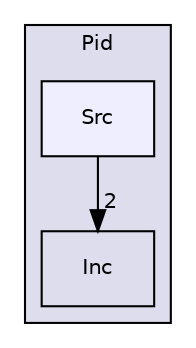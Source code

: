 digraph "/home/krzy5z70f/Documents/Semestr_5/SM_laboratoria/RWACS/STM32_firmware/Components/Pid/Src" {
  compound=true
  node [ fontsize="10", fontname="Helvetica"];
  edge [ labelfontsize="10", labelfontname="Helvetica"];
  subgraph clusterdir_e1609c15a898e9351814a5d7193aca86 {
    graph [ bgcolor="#ddddee", pencolor="black", label="Pid" fontname="Helvetica", fontsize="10", URL="dir_e1609c15a898e9351814a5d7193aca86.html"]
  dir_30b7f9c7604624be6e7f1ce55a14dfd1 [shape=box label="Inc" URL="dir_30b7f9c7604624be6e7f1ce55a14dfd1.html"];
  dir_8e3a747d740a1d6a5c2f75cfd48d70e4 [shape=box, label="Src", style="filled", fillcolor="#eeeeff", pencolor="black", URL="dir_8e3a747d740a1d6a5c2f75cfd48d70e4.html"];
  }
  dir_8e3a747d740a1d6a5c2f75cfd48d70e4->dir_30b7f9c7604624be6e7f1ce55a14dfd1 [headlabel="2", labeldistance=1.5 headhref="dir_000016_000015.html"];
}
